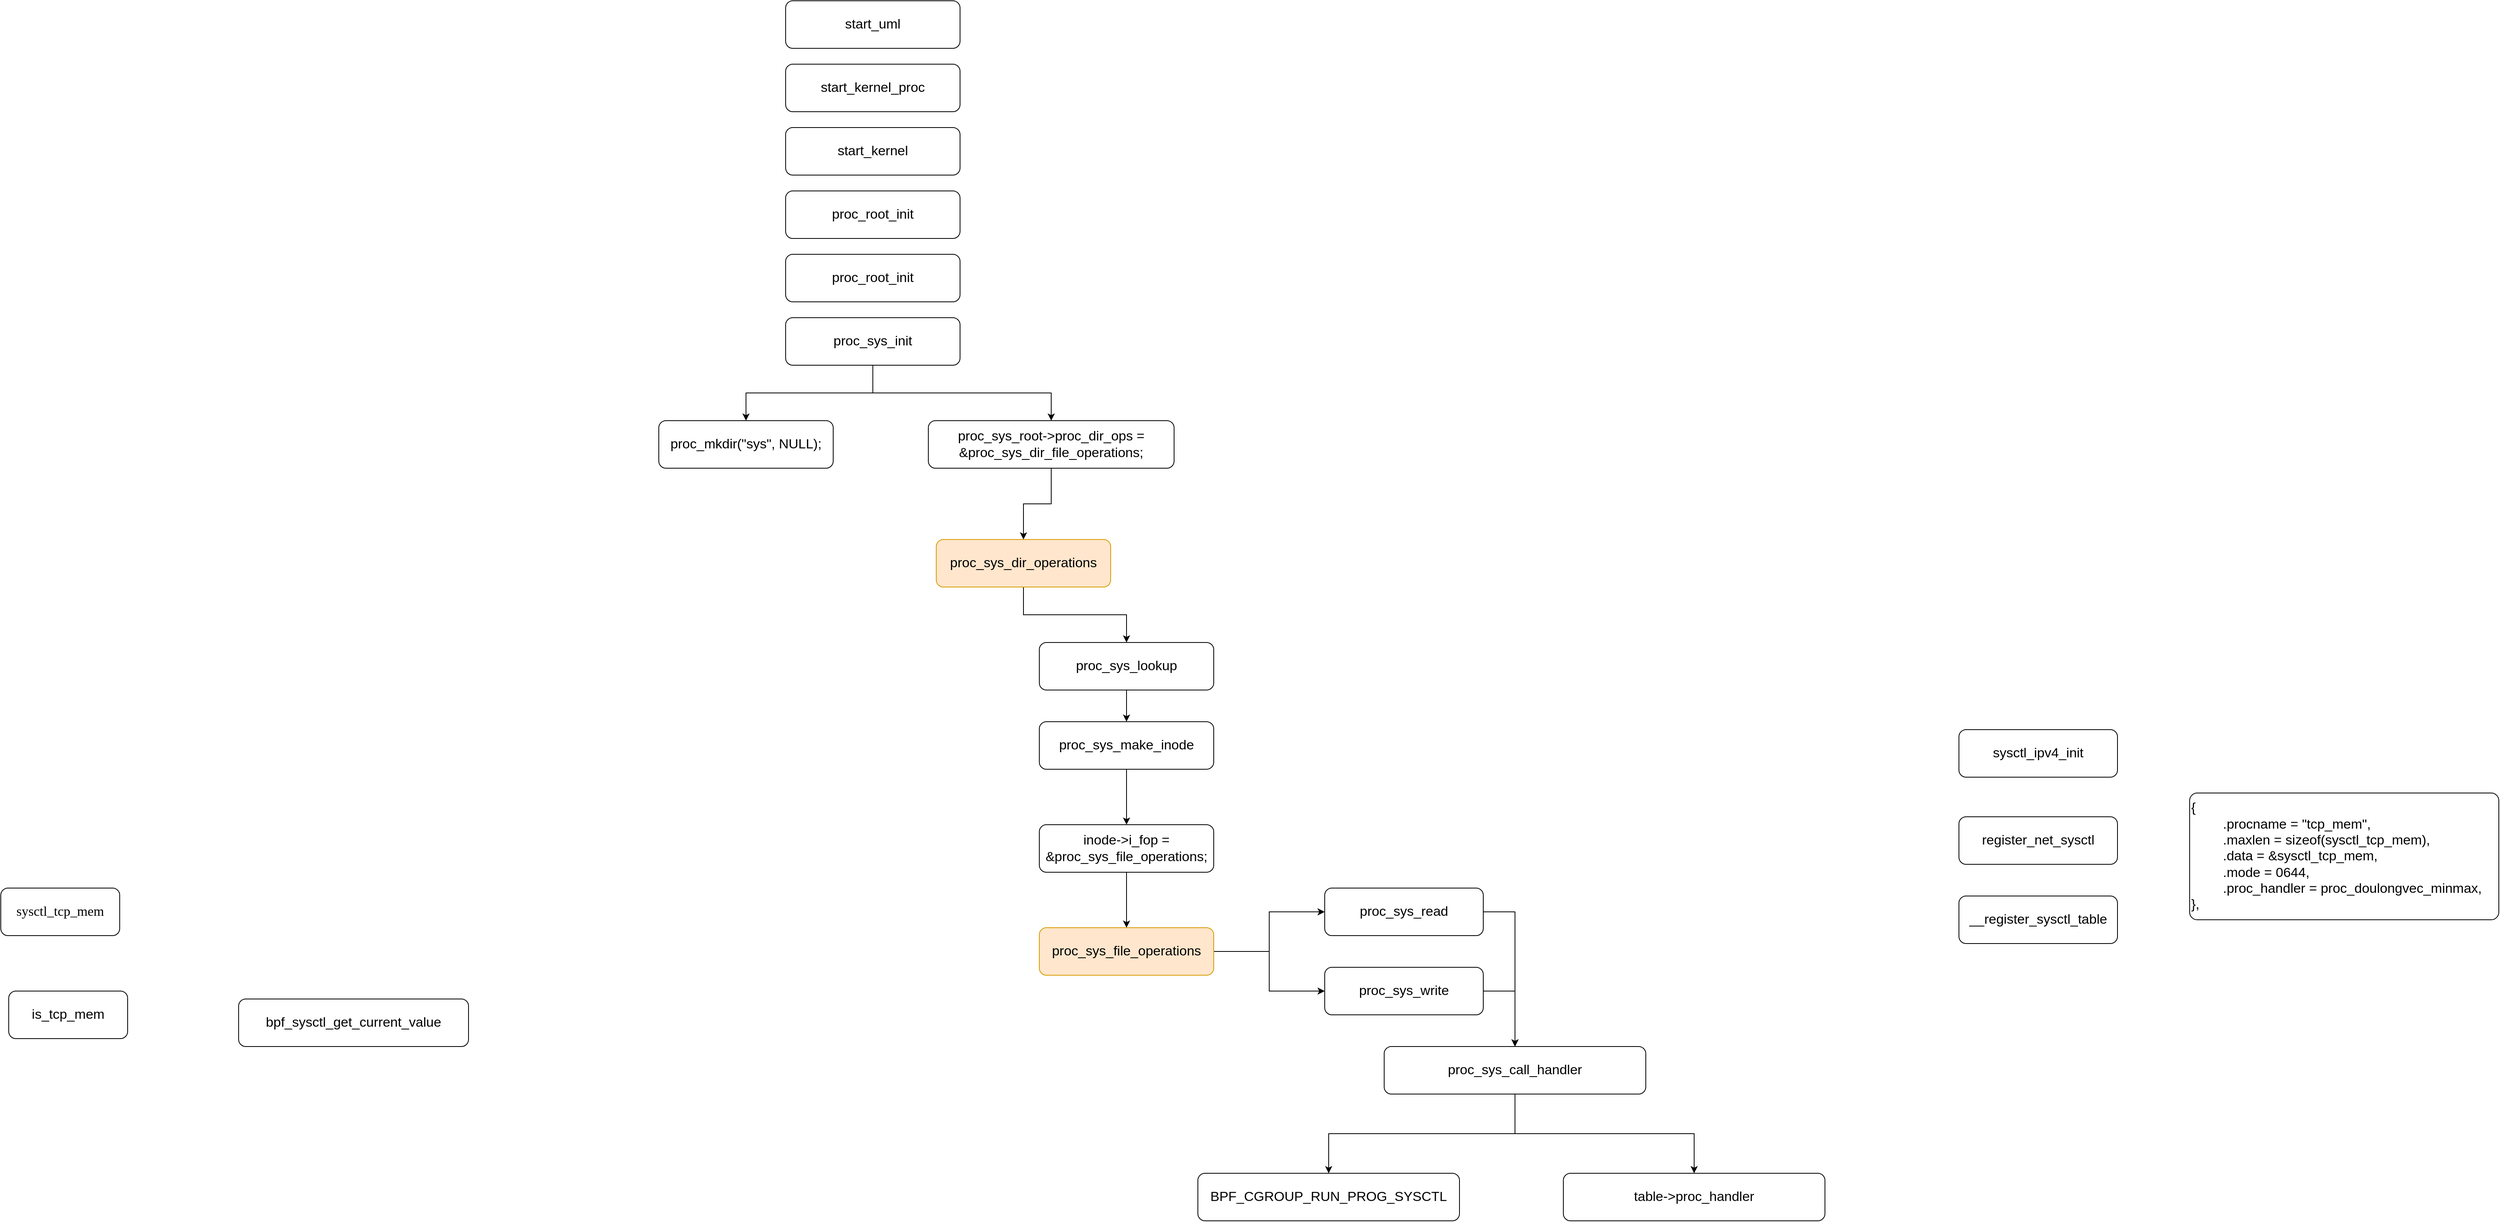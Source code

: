 <mxfile version="21.2.9" type="github">
  <diagram name="第 1 页" id="UhOqMrJpVa5OOBqp4UN_">
    <mxGraphModel dx="2594" dy="2367" grid="1" gridSize="10" guides="1" tooltips="1" connect="1" arrows="1" fold="1" page="1" pageScale="1" pageWidth="827" pageHeight="1169" math="0" shadow="0">
      <root>
        <mxCell id="0" />
        <mxCell id="1" parent="0" />
        <mxCell id="S9WwIThJoDWI54Gwqipy-3" value="&lt;font face=&quot;Garamond&quot; style=&quot;font-size: 17px;&quot;&gt;sysctl_tcp_mem&lt;/font&gt;" style="rounded=1;whiteSpace=wrap;html=1;fontSize=17;" parent="1" vertex="1">
          <mxGeometry x="-670" y="260" width="150" height="60" as="geometry" />
        </mxCell>
        <mxCell id="S9WwIThJoDWI54Gwqipy-4" value="is_tcp_mem" style="rounded=1;whiteSpace=wrap;html=1;fontSize=17;" parent="1" vertex="1">
          <mxGeometry x="-660" y="390" width="150" height="60" as="geometry" />
        </mxCell>
        <mxCell id="S9WwIThJoDWI54Gwqipy-5" value="bpf_sysctl_get_current_value" style="rounded=1;whiteSpace=wrap;html=1;fontSize=17;" parent="1" vertex="1">
          <mxGeometry x="-370" y="400" width="290" height="60" as="geometry" />
        </mxCell>
        <mxCell id="S9WwIThJoDWI54Gwqipy-6" value="BPF_CGROUP_RUN_PROG_SYSCTL" style="rounded=1;whiteSpace=wrap;html=1;fontSize=17;" parent="1" vertex="1">
          <mxGeometry x="840" y="620" width="330" height="60" as="geometry" />
        </mxCell>
        <mxCell id="S9WwIThJoDWI54Gwqipy-7" value="table-&amp;gt;proc_handler" style="rounded=1;whiteSpace=wrap;html=1;fontSize=17;" parent="1" vertex="1">
          <mxGeometry x="1301" y="620" width="330" height="60" as="geometry" />
        </mxCell>
        <mxCell id="S9WwIThJoDWI54Gwqipy-15" style="edgeStyle=orthogonalEdgeStyle;rounded=0;orthogonalLoop=1;jettySize=auto;html=1;" parent="1" source="S9WwIThJoDWI54Gwqipy-8" target="S9WwIThJoDWI54Gwqipy-7" edge="1">
          <mxGeometry relative="1" as="geometry" />
        </mxCell>
        <mxCell id="9XG2BIqTgFoNW4vE4yJE-15" style="edgeStyle=orthogonalEdgeStyle;rounded=0;orthogonalLoop=1;jettySize=auto;html=1;" edge="1" parent="1" source="S9WwIThJoDWI54Gwqipy-8" target="S9WwIThJoDWI54Gwqipy-6">
          <mxGeometry relative="1" as="geometry" />
        </mxCell>
        <mxCell id="S9WwIThJoDWI54Gwqipy-8" value="proc_sys_call_handler" style="rounded=1;whiteSpace=wrap;html=1;fontSize=17;" parent="1" vertex="1">
          <mxGeometry x="1075" y="460" width="330" height="60" as="geometry" />
        </mxCell>
        <mxCell id="S9WwIThJoDWI54Gwqipy-19" style="edgeStyle=orthogonalEdgeStyle;rounded=0;orthogonalLoop=1;jettySize=auto;html=1;" parent="1" source="S9WwIThJoDWI54Gwqipy-9" target="S9WwIThJoDWI54Gwqipy-8" edge="1">
          <mxGeometry relative="1" as="geometry">
            <Array as="points">
              <mxPoint x="1240" y="290" />
            </Array>
          </mxGeometry>
        </mxCell>
        <mxCell id="S9WwIThJoDWI54Gwqipy-9" value="proc_sys_read" style="rounded=1;whiteSpace=wrap;html=1;fontSize=17;" parent="1" vertex="1">
          <mxGeometry x="1000" y="260" width="200" height="60" as="geometry" />
        </mxCell>
        <mxCell id="S9WwIThJoDWI54Gwqipy-20" style="edgeStyle=orthogonalEdgeStyle;rounded=0;orthogonalLoop=1;jettySize=auto;html=1;" parent="1" source="S9WwIThJoDWI54Gwqipy-10" target="S9WwIThJoDWI54Gwqipy-8" edge="1">
          <mxGeometry relative="1" as="geometry">
            <Array as="points">
              <mxPoint x="1240" y="390" />
            </Array>
          </mxGeometry>
        </mxCell>
        <mxCell id="S9WwIThJoDWI54Gwqipy-10" value="proc_sys_write" style="rounded=1;whiteSpace=wrap;html=1;fontSize=17;" parent="1" vertex="1">
          <mxGeometry x="1000" y="360" width="200" height="60" as="geometry" />
        </mxCell>
        <mxCell id="S9WwIThJoDWI54Gwqipy-16" style="edgeStyle=orthogonalEdgeStyle;rounded=0;orthogonalLoop=1;jettySize=auto;html=1;" parent="1" source="S9WwIThJoDWI54Gwqipy-11" target="S9WwIThJoDWI54Gwqipy-9" edge="1">
          <mxGeometry relative="1" as="geometry" />
        </mxCell>
        <mxCell id="S9WwIThJoDWI54Gwqipy-22" style="edgeStyle=orthogonalEdgeStyle;rounded=0;orthogonalLoop=1;jettySize=auto;html=1;entryX=0;entryY=0.5;entryDx=0;entryDy=0;" parent="1" source="S9WwIThJoDWI54Gwqipy-11" target="S9WwIThJoDWI54Gwqipy-10" edge="1">
          <mxGeometry relative="1" as="geometry" />
        </mxCell>
        <mxCell id="S9WwIThJoDWI54Gwqipy-11" value="proc_sys_file_operations" style="rounded=1;whiteSpace=wrap;html=1;fontSize=17;fillColor=#ffe6cc;strokeColor=#d79b00;" parent="1" vertex="1">
          <mxGeometry x="640" y="310" width="220" height="60" as="geometry" />
        </mxCell>
        <mxCell id="9XG2BIqTgFoNW4vE4yJE-14" style="edgeStyle=orthogonalEdgeStyle;rounded=0;orthogonalLoop=1;jettySize=auto;html=1;entryX=0.5;entryY=0;entryDx=0;entryDy=0;" edge="1" parent="1" source="S9WwIThJoDWI54Gwqipy-23" target="S9WwIThJoDWI54Gwqipy-11">
          <mxGeometry relative="1" as="geometry" />
        </mxCell>
        <mxCell id="S9WwIThJoDWI54Gwqipy-23" value="inode-&amp;gt;i_fop = &amp;amp;proc_sys_file_operations;" style="rounded=1;whiteSpace=wrap;html=1;fontSize=17;" parent="1" vertex="1">
          <mxGeometry x="640" y="180" width="220" height="60" as="geometry" />
        </mxCell>
        <mxCell id="9XG2BIqTgFoNW4vE4yJE-17" style="edgeStyle=orthogonalEdgeStyle;rounded=0;orthogonalLoop=1;jettySize=auto;html=1;" edge="1" parent="1" source="S9WwIThJoDWI54Gwqipy-24" target="S9WwIThJoDWI54Gwqipy-23">
          <mxGeometry relative="1" as="geometry" />
        </mxCell>
        <mxCell id="S9WwIThJoDWI54Gwqipy-24" value="proc_sys_make_inode" style="rounded=1;whiteSpace=wrap;html=1;fontSize=17;" parent="1" vertex="1">
          <mxGeometry x="640" y="50" width="220" height="60" as="geometry" />
        </mxCell>
        <mxCell id="9XG2BIqTgFoNW4vE4yJE-16" style="edgeStyle=orthogonalEdgeStyle;rounded=0;orthogonalLoop=1;jettySize=auto;html=1;" edge="1" parent="1" source="S9WwIThJoDWI54Gwqipy-25" target="S9WwIThJoDWI54Gwqipy-24">
          <mxGeometry relative="1" as="geometry" />
        </mxCell>
        <mxCell id="S9WwIThJoDWI54Gwqipy-25" value="proc_sys_lookup" style="rounded=1;whiteSpace=wrap;html=1;fontSize=17;" parent="1" vertex="1">
          <mxGeometry x="640" y="-50" width="220" height="60" as="geometry" />
        </mxCell>
        <mxCell id="9XG2BIqTgFoNW4vE4yJE-13" style="edgeStyle=orthogonalEdgeStyle;rounded=0;orthogonalLoop=1;jettySize=auto;html=1;" edge="1" parent="1" source="S9WwIThJoDWI54Gwqipy-27" target="S9WwIThJoDWI54Gwqipy-25">
          <mxGeometry relative="1" as="geometry" />
        </mxCell>
        <mxCell id="S9WwIThJoDWI54Gwqipy-27" value="proc_sys_dir_operations" style="rounded=1;whiteSpace=wrap;html=1;fontSize=17;fillColor=#ffe6cc;strokeColor=#d79b00;" parent="1" vertex="1">
          <mxGeometry x="510" y="-180" width="220" height="60" as="geometry" />
        </mxCell>
        <mxCell id="9XG2BIqTgFoNW4vE4yJE-1" value="start_uml" style="rounded=1;whiteSpace=wrap;html=1;fontSize=17;" vertex="1" parent="1">
          <mxGeometry x="320" y="-860" width="220" height="60" as="geometry" />
        </mxCell>
        <mxCell id="9XG2BIqTgFoNW4vE4yJE-2" value="start_kernel_proc" style="rounded=1;whiteSpace=wrap;html=1;fontSize=17;" vertex="1" parent="1">
          <mxGeometry x="320" y="-780" width="220" height="60" as="geometry" />
        </mxCell>
        <mxCell id="9XG2BIqTgFoNW4vE4yJE-3" value="start_kernel" style="rounded=1;whiteSpace=wrap;html=1;fontSize=17;" vertex="1" parent="1">
          <mxGeometry x="320" y="-700" width="220" height="60" as="geometry" />
        </mxCell>
        <mxCell id="9XG2BIqTgFoNW4vE4yJE-4" value="proc_root_init" style="rounded=1;whiteSpace=wrap;html=1;fontSize=17;" vertex="1" parent="1">
          <mxGeometry x="320" y="-620" width="220" height="60" as="geometry" />
        </mxCell>
        <mxCell id="9XG2BIqTgFoNW4vE4yJE-5" value="proc_root_init" style="rounded=1;whiteSpace=wrap;html=1;fontSize=17;" vertex="1" parent="1">
          <mxGeometry x="320" y="-540" width="220" height="60" as="geometry" />
        </mxCell>
        <mxCell id="9XG2BIqTgFoNW4vE4yJE-9" style="edgeStyle=orthogonalEdgeStyle;rounded=0;orthogonalLoop=1;jettySize=auto;html=1;" edge="1" parent="1" source="9XG2BIqTgFoNW4vE4yJE-6" target="9XG2BIqTgFoNW4vE4yJE-7">
          <mxGeometry relative="1" as="geometry" />
        </mxCell>
        <mxCell id="9XG2BIqTgFoNW4vE4yJE-10" style="edgeStyle=orthogonalEdgeStyle;rounded=0;orthogonalLoop=1;jettySize=auto;html=1;" edge="1" parent="1" source="9XG2BIqTgFoNW4vE4yJE-6" target="9XG2BIqTgFoNW4vE4yJE-8">
          <mxGeometry relative="1" as="geometry" />
        </mxCell>
        <mxCell id="9XG2BIqTgFoNW4vE4yJE-6" value="proc_sys_init" style="rounded=1;whiteSpace=wrap;html=1;fontSize=17;" vertex="1" parent="1">
          <mxGeometry x="320" y="-460" width="220" height="60" as="geometry" />
        </mxCell>
        <mxCell id="9XG2BIqTgFoNW4vE4yJE-7" value="proc_mkdir(&quot;sys&quot;, NULL);" style="rounded=1;whiteSpace=wrap;html=1;fontSize=17;" vertex="1" parent="1">
          <mxGeometry x="160" y="-330" width="220" height="60" as="geometry" />
        </mxCell>
        <mxCell id="9XG2BIqTgFoNW4vE4yJE-12" style="edgeStyle=orthogonalEdgeStyle;rounded=0;orthogonalLoop=1;jettySize=auto;html=1;" edge="1" parent="1" source="9XG2BIqTgFoNW4vE4yJE-8" target="S9WwIThJoDWI54Gwqipy-27">
          <mxGeometry relative="1" as="geometry" />
        </mxCell>
        <mxCell id="9XG2BIqTgFoNW4vE4yJE-8" value="proc_sys_root-&amp;gt;proc_dir_ops = &amp;amp;proc_sys_dir_file_operations;" style="rounded=1;whiteSpace=wrap;html=1;fontSize=17;" vertex="1" parent="1">
          <mxGeometry x="500" y="-330" width="310" height="60" as="geometry" />
        </mxCell>
        <mxCell id="9XG2BIqTgFoNW4vE4yJE-18" value="sysctl_ipv4_init" style="rounded=1;whiteSpace=wrap;html=1;fontSize=17;" vertex="1" parent="1">
          <mxGeometry x="1800" y="60" width="200" height="60" as="geometry" />
        </mxCell>
        <mxCell id="9XG2BIqTgFoNW4vE4yJE-19" value="register_net_sysctl" style="rounded=1;whiteSpace=wrap;html=1;fontSize=17;" vertex="1" parent="1">
          <mxGeometry x="1800" y="170" width="200" height="60" as="geometry" />
        </mxCell>
        <mxCell id="9XG2BIqTgFoNW4vE4yJE-20" value="__register_sysctl_table" style="rounded=1;whiteSpace=wrap;html=1;fontSize=17;" vertex="1" parent="1">
          <mxGeometry x="1800" y="270" width="200" height="60" as="geometry" />
        </mxCell>
        <mxCell id="9XG2BIqTgFoNW4vE4yJE-21" value="&lt;div&gt;{&lt;span style=&quot;&quot;&gt;&lt;/span&gt;&lt;/div&gt;&lt;blockquote style=&quot;margin: 0 0 0 40px; border: none; padding: 0px;&quot;&gt;&lt;div&gt;&lt;span style=&quot;&quot;&gt;.procname&lt;span style=&quot;&quot;&gt;	&lt;/span&gt;= &quot;tcp_mem&quot;,&lt;/span&gt;&lt;/div&gt;&lt;div&gt;&lt;span style=&quot;&quot;&gt;.maxlen&lt;span style=&quot;&quot;&gt;		&lt;/span&gt;= sizeof(sysctl_tcp_mem),&lt;/span&gt;&lt;/div&gt;&lt;div&gt;&lt;span style=&quot;&quot;&gt;.data&lt;span style=&quot;&quot;&gt;		&lt;/span&gt;= &amp;amp;sysctl_tcp_mem,&lt;/span&gt;&lt;/div&gt;&lt;div&gt;&lt;span style=&quot;&quot;&gt;.mode&lt;span style=&quot;&quot;&gt;		&lt;/span&gt;= 0644,&lt;/span&gt;&lt;/div&gt;&lt;div&gt;&lt;span style=&quot;&quot;&gt;.proc_handler&lt;span style=&quot;&quot;&gt;	&lt;/span&gt;= proc_doulongvec_minmax,&lt;/span&gt;&lt;/div&gt;&lt;/blockquote&gt;&lt;div&gt;&lt;span style=&quot;&quot;&gt;&lt;span style=&quot;&quot;&gt;	&lt;/span&gt;},&lt;/span&gt;&lt;/div&gt;" style="rounded=1;whiteSpace=wrap;html=1;fontSize=17;align=left;arcSize=6;" vertex="1" parent="1">
          <mxGeometry x="2091" y="140" width="390" height="160" as="geometry" />
        </mxCell>
      </root>
    </mxGraphModel>
  </diagram>
</mxfile>

